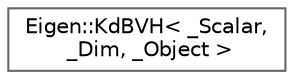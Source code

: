 digraph "类继承关系图"
{
 // LATEX_PDF_SIZE
  bgcolor="transparent";
  edge [fontname=Helvetica,fontsize=10,labelfontname=Helvetica,labelfontsize=10];
  node [fontname=Helvetica,fontsize=10,shape=box,height=0.2,width=0.4];
  rankdir="LR";
  Node0 [id="Node000000",label="Eigen::KdBVH\< _Scalar,\l _Dim, _Object \>",height=0.2,width=0.4,color="grey40", fillcolor="white", style="filled",URL="$class_eigen_1_1_kd_b_v_h.html",tooltip="A simple bounding volume hierarchy based on AlignedBox"];
}
